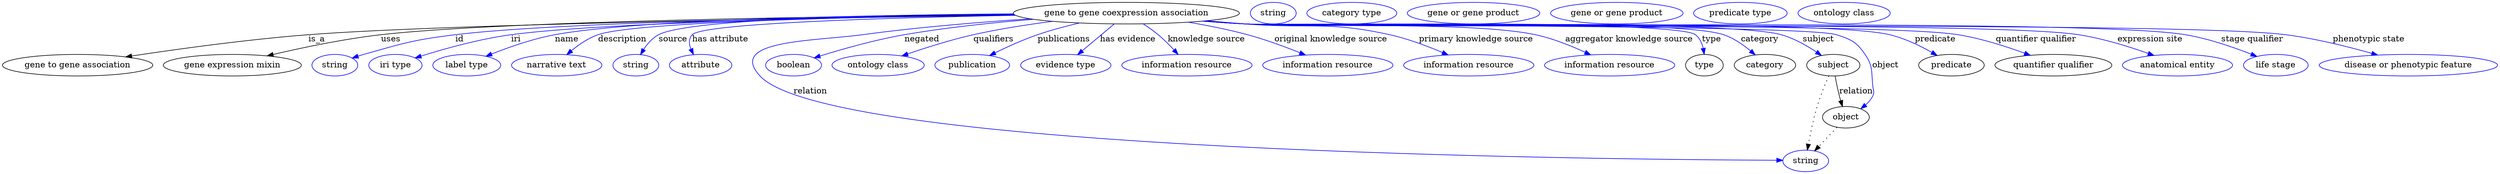 digraph {
	graph [bb="0,0,3384.2,283"];
	node [label="\N"];
	"gene to gene coexpression association"	[height=0.5,
		label="gene to gene coexpression association",
		pos="1534.8,265",
		width=4.0441];
	"gene to gene association"	[height=0.5,
		pos="96.841,178",
		width=2.69];
	"gene to gene coexpression association" -> "gene to gene association"	[label=is_a,
		lp="420.84,221.5",
		pos="e,160.38,191.59 1391.5,261.81 1132.5,257.48 595.99,246.66 409.84,229 327.29,221.17 233.47,205.23 170.26,193.45"];
	"gene expression mixin"	[height=0.5,
		pos="302.84,178",
		width=2.5276];
	"gene to gene coexpression association" -> "gene expression mixin"	[label=uses,
		lp="522.84,221.5",
		pos="e,350.65,193.41 1390.1,262.65 1149.2,259.8 676.2,251.47 510.84,229 459.22,221.99 401.73,207.65 360.3,196.12"];
	id	[color=blue,
		height=0.5,
		label=string,
		pos="442.84,178",
		width=0.84854];
	"gene to gene coexpression association" -> id	[color=blue,
		label=id,
		lp="618.34,221.5",
		pos="e,466.3,189.68 1390.8,262.23 1170.1,258.89 758.5,250.01 612.84,229 553.84,220.49 539.33,215.05 482.84,196 480.46,195.2 478.03,194.32 \
475.59,193.39",
		style=solid];
	iri	[color=blue,
		height=0.5,
		label="iri type",
		pos="527.84,178",
		width=1.011];
	"gene to gene coexpression association" -> iri	[color=blue,
		label=iri,
		lp="697.34,221.5",
		pos="e,555.26,190 1391.2,262.09 1186.5,258.67 821.36,249.82 690.84,229 646.47,221.92 597.41,205.66 564.82,193.59",
		style=solid];
	name	[color=blue,
		height=0.5,
		label="label type",
		pos="627.84,178",
		width=1.2638];
	"gene to gene coexpression association" -> name	[color=blue,
		label=name,
		lp="768.34,221.5",
		pos="e,654.32,192.64 1389.8,263.3 1197.8,261.37 870.16,254.33 752.84,229 721.58,222.25 688.02,208.43 663.56,197.03",
		style=solid];
	description	[color=blue,
		height=0.5,
		label="narrative text",
		pos="748.84,178",
		width=1.6068];
	"gene to gene coexpression association" -> description	[color=blue,
		label=description,
		lp="842.34,221.5",
		pos="e,763.9,195.52 1391.4,261.76 1196.1,257.99 864.41,248.76 811.84,229 796.8,223.35 782.55,212.67 771.42,202.63",
		style=solid];
	source	[color=blue,
		height=0.5,
		label=string,
		pos="854.84,178",
		width=0.84854];
	"gene to gene coexpression association" -> source	[color=blue,
		label=source,
		lp="910.84,221.5",
		pos="e,862.6,195.6 1390.4,262.49 1214.5,259.68 935.55,251.65 892.84,229 882.48,223.5 874.11,213.79 867.9,204.38",
		style=solid];
	"has attribute"	[color=blue,
		height=0.5,
		label=attribute,
		pos="943.84,178",
		width=1.1193];
	"gene to gene coexpression association" -> "has attribute"	[color=blue,
		label="has attribute",
		lp="971.34,221.5",
		pos="e,935.74,195.96 1393.6,260.54 1222,255.63 953.29,245.38 937.84,229 932.04,222.85 931.48,214.21 933.02,205.85",
		style=solid];
	relation	[color=blue,
		height=0.5,
		label=string,
		pos="2451.8,18",
		width=0.84854];
	"gene to gene coexpression association" -> relation	[color=blue,
		label=relation,
		lp="1117.8,134.5",
		pos="e,2421.2,19.632 1410.1,255.65 1341.1,250.06 1253.9,241.43 1176.8,229 1106,217.57 982.66,213.2 1030.8,160 1126.1,54.802 2188,24.984 \
2410.9,19.864",
		style=solid];
	negated	[color=blue,
		height=0.5,
		label=boolean,
		pos="1077.8,178",
		width=1.0652];
	"gene to gene coexpression association" -> negated	[color=blue,
		label=negated,
		lp="1262.3,221.5",
		pos="e,1106.8,189.84 1417.2,254.31 1363.2,248.75 1298.4,240.54 1240.8,229 1188.3,218.47 1175.9,212.46 1124.8,196 1122.1,195.11 1119.3,\
194.17 1116.4,193.2",
		style=solid];
	qualifiers	[color=blue,
		height=0.5,
		label="ontology class",
		pos="1195.8,178",
		width=1.7151];
	"gene to gene coexpression association" -> qualifiers	[color=blue,
		label=qualifiers,
		lp="1358.3,221.5",
		pos="e,1229.4,193.14 1440.6,251.24 1406.3,245.67 1367.6,238.27 1332.8,229 1300.7,220.42 1265.5,207.48 1238.8,196.92",
		style=solid];
	publications	[color=blue,
		height=0.5,
		label=publication,
		pos="1325.8,178",
		width=1.3902];
	"gene to gene coexpression association" -> publications	[color=blue,
		label=publications,
		lp="1452.3,221.5",
		pos="e,1350.1,193.76 1475.3,248.53 1456.9,243.09 1436.8,236.45 1418.8,229 1398.2,220.45 1376.2,208.72 1358.7,198.77",
		style=solid];
	"has evidence"	[color=blue,
		height=0.5,
		label="evidence type",
		pos="1453.8,178",
		width=1.661];
	"gene to gene coexpression association" -> "has evidence"	[color=blue,
		label="has evidence",
		lp="1534.8,221.5",
		pos="e,1469.7,195.6 1518.4,246.8 1506.4,234.19 1490,216.92 1476.7,202.96",
		style=solid];
	"knowledge source"	[color=blue,
		height=0.5,
		label="information resource",
		pos="1616.8,178",
		width=2.3651];
	"gene to gene coexpression association" -> "knowledge source"	[color=blue,
		label="knowledge source",
		lp="1637.3,221.5",
		pos="e,1603,196.15 1554.7,247.03 1561,241.45 1567.9,235.11 1573.8,229 1581.5,221.15 1589.5,212.15 1596.5,203.98",
		style=solid];
	"original knowledge source"	[color=blue,
		height=0.5,
		label="information resource",
		pos="1804.8,178",
		width=2.3651];
	"gene to gene coexpression association" -> "original knowledge source"	[color=blue,
		label="original knowledge source",
		lp="1802.3,221.5",
		pos="e,1773.1,194.92 1612.2,249.72 1637.6,244.23 1665.7,237.26 1690.8,229 1715.7,220.84 1742.6,209.22 1763.9,199.23",
		style=solid];
	"primary knowledge source"	[color=blue,
		height=0.5,
		label="information resource",
		pos="1992.8,178",
		width=2.3651];
	"gene to gene coexpression association" -> "primary knowledge source"	[color=blue,
		label="primary knowledge source",
		lp="1993.8,221.5",
		pos="e,1963.3,195.09 1638.8,252.3 1655.5,250.49 1672.7,248.66 1688.8,247 1773.2,238.35 1796.7,250.31 1878.8,229 1904.9,222.24 1932.6,\
210.22 1954.2,199.66",
		style=solid];
	"aggregator knowledge source"	[color=blue,
		height=0.5,
		label="information resource",
		pos="2180.8,178",
		width=2.3651];
	"gene to gene coexpression association" -> "aggregator knowledge source"	[color=blue,
		label="aggregator knowledge source",
		lp="2191.8,221.5",
		pos="e,2153,195.27 1635.4,251.98 1653.2,250.12 1671.5,248.36 1688.8,247 1773.6,240.33 1988.2,248.94 2070.8,229 2096.3,222.85 2123.1,210.81 \
2143.9,200.08",
		style=solid];
	type	[height=0.5,
		pos="2310.8,178",
		width=0.75];
	"gene to gene coexpression association" -> type	[color=blue,
		label=type,
		lp="2304.8,221.5",
		pos="e,2304.1,195.66 1634.6,251.83 1652.6,249.95 1671.3,248.24 1688.8,247 1721.4,244.71 2247.1,244.51 2275.8,229 2285.9,223.58 2293.7,\
213.88 2299.3,204.46",
		style=solid];
	category	[height=0.5,
		pos="2396.8,178",
		width=1.1374];
	"gene to gene coexpression association" -> category	[color=blue,
		label=category,
		lp="2376.3,221.5",
		pos="e,2379.6,194.44 1634.1,251.84 1652.3,249.95 1671.1,248.23 1688.8,247 1758.9,242.14 2253.8,250.11 2320.8,229 2339.3,223.18 2357.5,\
211.48 2371.5,200.85",
		style=solid];
	subject	[height=0.5,
		pos="2491.8,178",
		width=0.99297];
	"gene to gene coexpression association" -> subject	[color=blue,
		label=subject,
		lp="2459.3,221.5",
		pos="e,2472.8,193.51 1634.1,251.79 1652.3,249.91 1671.1,248.2 1688.8,247 1768.1,241.64 2327.3,250.27 2403.8,229 2425.6,222.97 2447.6,\
210.43 2464.2,199.42",
		style=solid];
	object	[height=0.5,
		pos="2511.8,91",
		width=0.9027];
	"gene to gene coexpression association" -> object	[color=blue,
		label=object,
		lp="2565.8,178",
		pos="e,2532.2,105.33 1634.1,251.75 1652.3,249.88 1671.1,248.18 1688.8,247 1776.9,241.15 2398.2,253.86 2482.8,229 2509.8,221.08 2520.3,\
218.74 2536.8,196 2551.4,176.04 2546.9,166.51 2549.8,142 2550.6,135.38 2552.5,133.11 2549.8,127 2547.4,121.53 2543.7,116.53 2539.5,\
112.14",
		style=solid];
	predicate	[height=0.5,
		pos="2658.8,178",
		width=1.1916];
	"gene to gene coexpression association" -> predicate	[color=blue,
		label=predicate,
		lp="2636.8,221.5",
		pos="e,2640.3,194.5 1633.7,251.76 1652,249.87 1671,248.16 1688.8,247 1787.4,240.57 2483.1,256.93 2577.8,229 2597.5,223.22 2617,211.35 \
2632,200.62",
		style=solid];
	"quantifier qualifier"	[height=0.5,
		pos="2795.8,178",
		width=2.1123];
	"gene to gene coexpression association" -> "quantifier qualifier"	[color=blue,
		label="quantifier qualifier",
		lp="2768.3,221.5",
		pos="e,2764.7,194.53 1633.7,251.73 1652,249.85 1671,248.15 1688.8,247 1797.2,240.04 2559.3,249.8 2665.8,229 2697,222.92 2730.4,209.93 \
2755.5,198.72",
		style=solid];
	"expression site"	[color=blue,
		height=0.5,
		label="anatomical entity",
		pos="2961.8,178",
		width=2.004];
	"gene to gene coexpression association" -> "expression site"	[color=blue,
		label="expression site",
		lp="2918.3,221.5",
		pos="e,2929.3,194.19 1633.3,251.74 1651.7,249.84 1670.9,248.13 1688.8,247 1814.6,239.08 2698.9,251.63 2822.8,229 2856.4,222.87 2892.7,\
209.59 2919.7,198.26",
		style=solid];
	"stage qualifier"	[color=blue,
		height=0.5,
		label="life stage",
		pos="3094.8,178",
		width=1.1916];
	"gene to gene coexpression association" -> "stage qualifier"	[color=blue,
		label="stage qualifier",
		lp="3054.3,221.5",
		pos="e,3068.3,192.19 1633.3,251.71 1651.7,249.81 1670.9,248.12 1688.8,247 1830.1,238.22 2823.8,255.47 2962.8,229 2996.6,222.58 3032.9,\
208.21 3058.9,196.52",
		style=solid];
	"phenotypic state"	[color=blue,
		height=0.5,
		label="disease or phenotypic feature",
		pos="3269.8,178",
		width=3.1775];
	"gene to gene coexpression association" -> "phenotypic state"	[color=blue,
		label="phenotypic state",
		lp="3209.3,221.5",
		pos="e,3227.2,194.81 1633.3,251.69 1651.7,249.8 1670.9,248.11 1688.8,247 1845,237.41 2942.1,251.93 3096.8,229 3138.2,222.87 3183.6,209.49 \
3217.5,198.11",
		style=solid];
	association_type	[color=blue,
		height=0.5,
		label=string,
		pos="1728.8,265",
		width=0.84854];
	association_category	[color=blue,
		height=0.5,
		label="category type",
		pos="1835.8,265",
		width=1.6249];
	subject -> relation	[pos="e,2455,36.027 2486.1,160.08 2481.6,146.39 2475.4,126.58 2470.8,109 2465.4,88.036 2460.4,64.025 2456.9,46.079",
		style=dotted];
	subject -> object	[label=relation,
		lp="2524.8,134.5",
		pos="e,2507.9,108.89 2495.9,159.8 2498.6,148.09 2502.3,132.34 2505.5,118.97"];
	"gene to gene association_subject"	[color=blue,
		height=0.5,
		label="gene or gene product",
		pos="1997.8,265",
		width=2.3651];
	object -> relation	[pos="e,2465.1,34.713 2498.5,74.243 2490.7,64.959 2480.6,53.033 2471.8,42.64",
		style=dotted];
	"gene to gene association_object"	[color=blue,
		height=0.5,
		label="gene or gene product",
		pos="2185.8,265",
		width=2.3651];
	"gene to gene coexpression association_predicate"	[color=blue,
		height=0.5,
		label="predicate type",
		pos="2349.8,265",
		width=1.679];
	"gene expression mixin_quantifier qualifier"	[color=blue,
		height=0.5,
		label="ontology class",
		pos="2489.8,265",
		width=1.7151];
}
